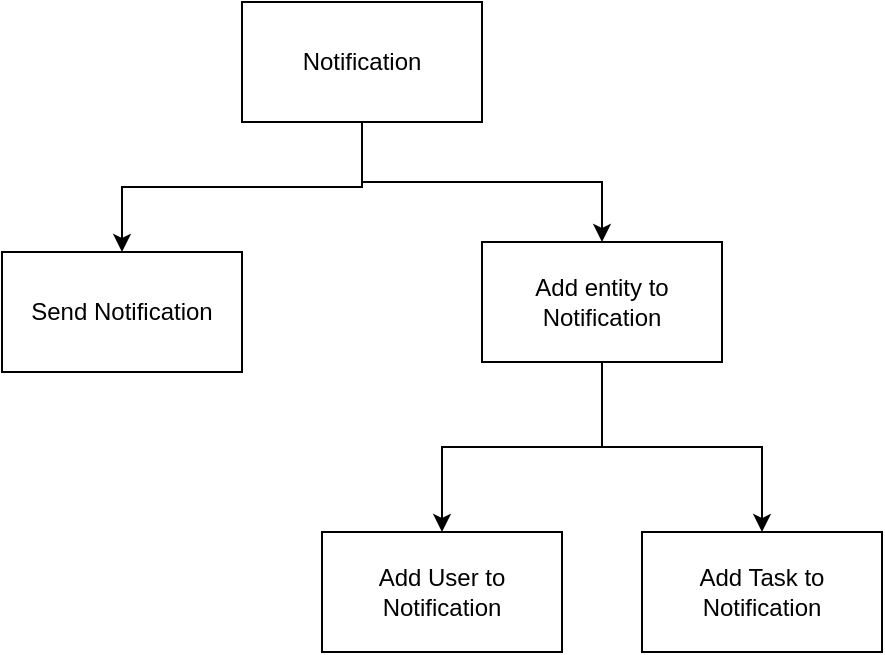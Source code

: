 <mxfile version="21.2.9" type="github">
  <diagram name="Page-1" id="5M-BfB7eemBwDIA6HlBg">
    <mxGraphModel dx="1434" dy="835" grid="1" gridSize="10" guides="1" tooltips="1" connect="1" arrows="1" fold="1" page="1" pageScale="1" pageWidth="827" pageHeight="1169" math="0" shadow="0">
      <root>
        <mxCell id="0" />
        <mxCell id="1" parent="0" />
        <mxCell id="a9fGRJdRqabGo_8mYo_c-3" style="edgeStyle=orthogonalEdgeStyle;rounded=0;orthogonalLoop=1;jettySize=auto;html=1;entryX=0.5;entryY=0;entryDx=0;entryDy=0;" edge="1" parent="1" source="a9fGRJdRqabGo_8mYo_c-1" target="a9fGRJdRqabGo_8mYo_c-2">
          <mxGeometry relative="1" as="geometry" />
        </mxCell>
        <mxCell id="a9fGRJdRqabGo_8mYo_c-18" style="edgeStyle=orthogonalEdgeStyle;rounded=0;orthogonalLoop=1;jettySize=auto;html=1;entryX=0.5;entryY=0;entryDx=0;entryDy=0;" edge="1" parent="1" source="a9fGRJdRqabGo_8mYo_c-1" target="a9fGRJdRqabGo_8mYo_c-15">
          <mxGeometry relative="1" as="geometry" />
        </mxCell>
        <mxCell id="a9fGRJdRqabGo_8mYo_c-1" value="Notification" style="rounded=0;whiteSpace=wrap;html=1;" vertex="1" parent="1">
          <mxGeometry x="340" y="400" width="120" height="60" as="geometry" />
        </mxCell>
        <mxCell id="a9fGRJdRqabGo_8mYo_c-2" value="Send Notification" style="rounded=0;whiteSpace=wrap;html=1;" vertex="1" parent="1">
          <mxGeometry x="220" y="525" width="120" height="60" as="geometry" />
        </mxCell>
        <mxCell id="a9fGRJdRqabGo_8mYo_c-13" style="edgeStyle=orthogonalEdgeStyle;rounded=0;orthogonalLoop=1;jettySize=auto;html=1;entryX=0.5;entryY=0;entryDx=0;entryDy=0;" edge="1" parent="1" source="a9fGRJdRqabGo_8mYo_c-15" target="a9fGRJdRqabGo_8mYo_c-16">
          <mxGeometry relative="1" as="geometry" />
        </mxCell>
        <mxCell id="a9fGRJdRqabGo_8mYo_c-14" style="edgeStyle=orthogonalEdgeStyle;rounded=0;orthogonalLoop=1;jettySize=auto;html=1;entryX=0.5;entryY=0;entryDx=0;entryDy=0;" edge="1" parent="1" source="a9fGRJdRqabGo_8mYo_c-15" target="a9fGRJdRqabGo_8mYo_c-17">
          <mxGeometry relative="1" as="geometry" />
        </mxCell>
        <mxCell id="a9fGRJdRqabGo_8mYo_c-15" value="Add entity to Notification" style="rounded=0;whiteSpace=wrap;html=1;" vertex="1" parent="1">
          <mxGeometry x="460" y="520" width="120" height="60" as="geometry" />
        </mxCell>
        <mxCell id="a9fGRJdRqabGo_8mYo_c-16" value="Add User to Notification" style="rounded=0;whiteSpace=wrap;html=1;" vertex="1" parent="1">
          <mxGeometry x="380" y="665" width="120" height="60" as="geometry" />
        </mxCell>
        <mxCell id="a9fGRJdRqabGo_8mYo_c-17" value="Add Task to Notification" style="rounded=0;whiteSpace=wrap;html=1;" vertex="1" parent="1">
          <mxGeometry x="540" y="665" width="120" height="60" as="geometry" />
        </mxCell>
      </root>
    </mxGraphModel>
  </diagram>
</mxfile>

